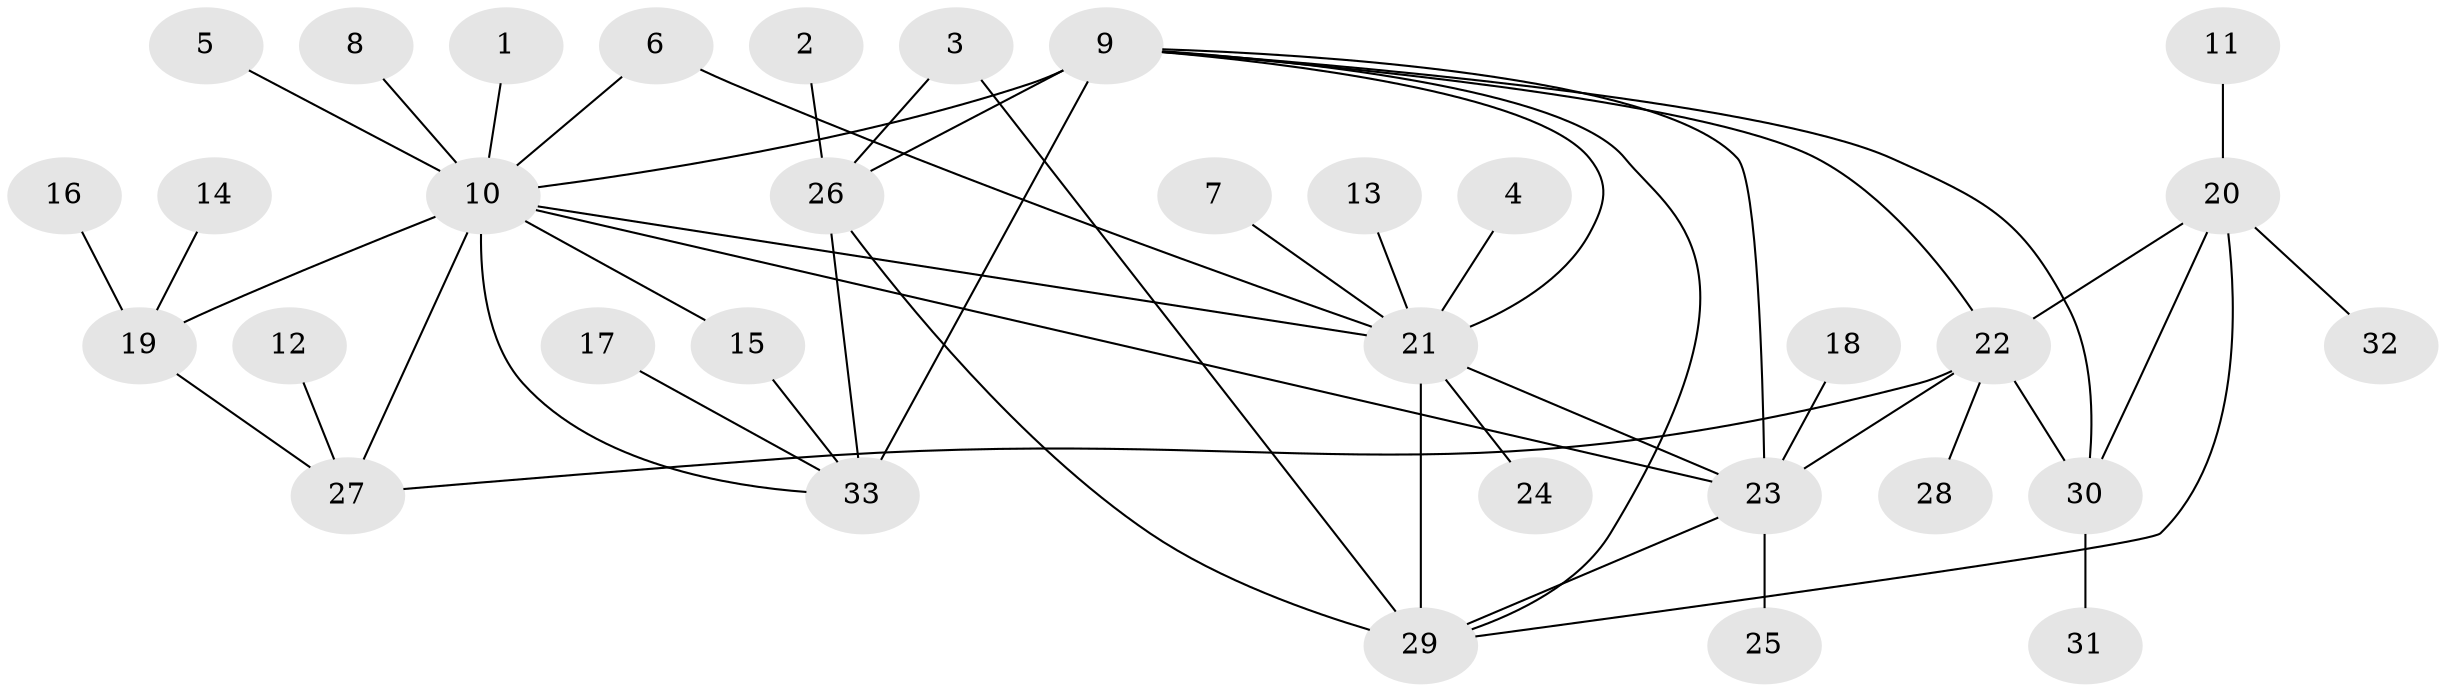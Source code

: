 // original degree distribution, {6: 0.045871559633027525, 7: 0.03669724770642202, 10: 0.01834862385321101, 9: 0.045871559633027525, 5: 0.009174311926605505, 11: 0.01834862385321101, 17: 0.009174311926605505, 4: 0.027522935779816515, 8: 0.027522935779816515, 1: 0.5504587155963303, 2: 0.2018348623853211, 3: 0.009174311926605505}
// Generated by graph-tools (version 1.1) at 2025/37/03/04/25 23:37:35]
// undirected, 33 vertices, 49 edges
graph export_dot {
  node [color=gray90,style=filled];
  1;
  2;
  3;
  4;
  5;
  6;
  7;
  8;
  9;
  10;
  11;
  12;
  13;
  14;
  15;
  16;
  17;
  18;
  19;
  20;
  21;
  22;
  23;
  24;
  25;
  26;
  27;
  28;
  29;
  30;
  31;
  32;
  33;
  1 -- 10 [weight=1.0];
  2 -- 26 [weight=1.0];
  3 -- 26 [weight=1.0];
  3 -- 29 [weight=1.0];
  4 -- 21 [weight=1.0];
  5 -- 10 [weight=1.0];
  6 -- 10 [weight=1.0];
  6 -- 21 [weight=1.0];
  7 -- 21 [weight=1.0];
  8 -- 10 [weight=1.0];
  9 -- 10 [weight=1.0];
  9 -- 21 [weight=1.0];
  9 -- 22 [weight=1.0];
  9 -- 23 [weight=1.0];
  9 -- 26 [weight=3.0];
  9 -- 29 [weight=1.0];
  9 -- 30 [weight=1.0];
  9 -- 33 [weight=3.0];
  10 -- 15 [weight=1.0];
  10 -- 19 [weight=1.0];
  10 -- 21 [weight=1.0];
  10 -- 23 [weight=1.0];
  10 -- 27 [weight=3.0];
  10 -- 33 [weight=1.0];
  11 -- 20 [weight=1.0];
  12 -- 27 [weight=1.0];
  13 -- 21 [weight=1.0];
  14 -- 19 [weight=1.0];
  15 -- 33 [weight=1.0];
  16 -- 19 [weight=1.0];
  17 -- 33 [weight=1.0];
  18 -- 23 [weight=1.0];
  19 -- 27 [weight=3.0];
  20 -- 22 [weight=3.0];
  20 -- 29 [weight=1.0];
  20 -- 30 [weight=1.0];
  20 -- 32 [weight=1.0];
  21 -- 23 [weight=1.0];
  21 -- 24 [weight=1.0];
  21 -- 29 [weight=4.0];
  22 -- 23 [weight=3.0];
  22 -- 27 [weight=1.0];
  22 -- 28 [weight=1.0];
  22 -- 30 [weight=3.0];
  23 -- 25 [weight=4.0];
  23 -- 29 [weight=2.0];
  26 -- 29 [weight=1.0];
  26 -- 33 [weight=1.0];
  30 -- 31 [weight=1.0];
}
